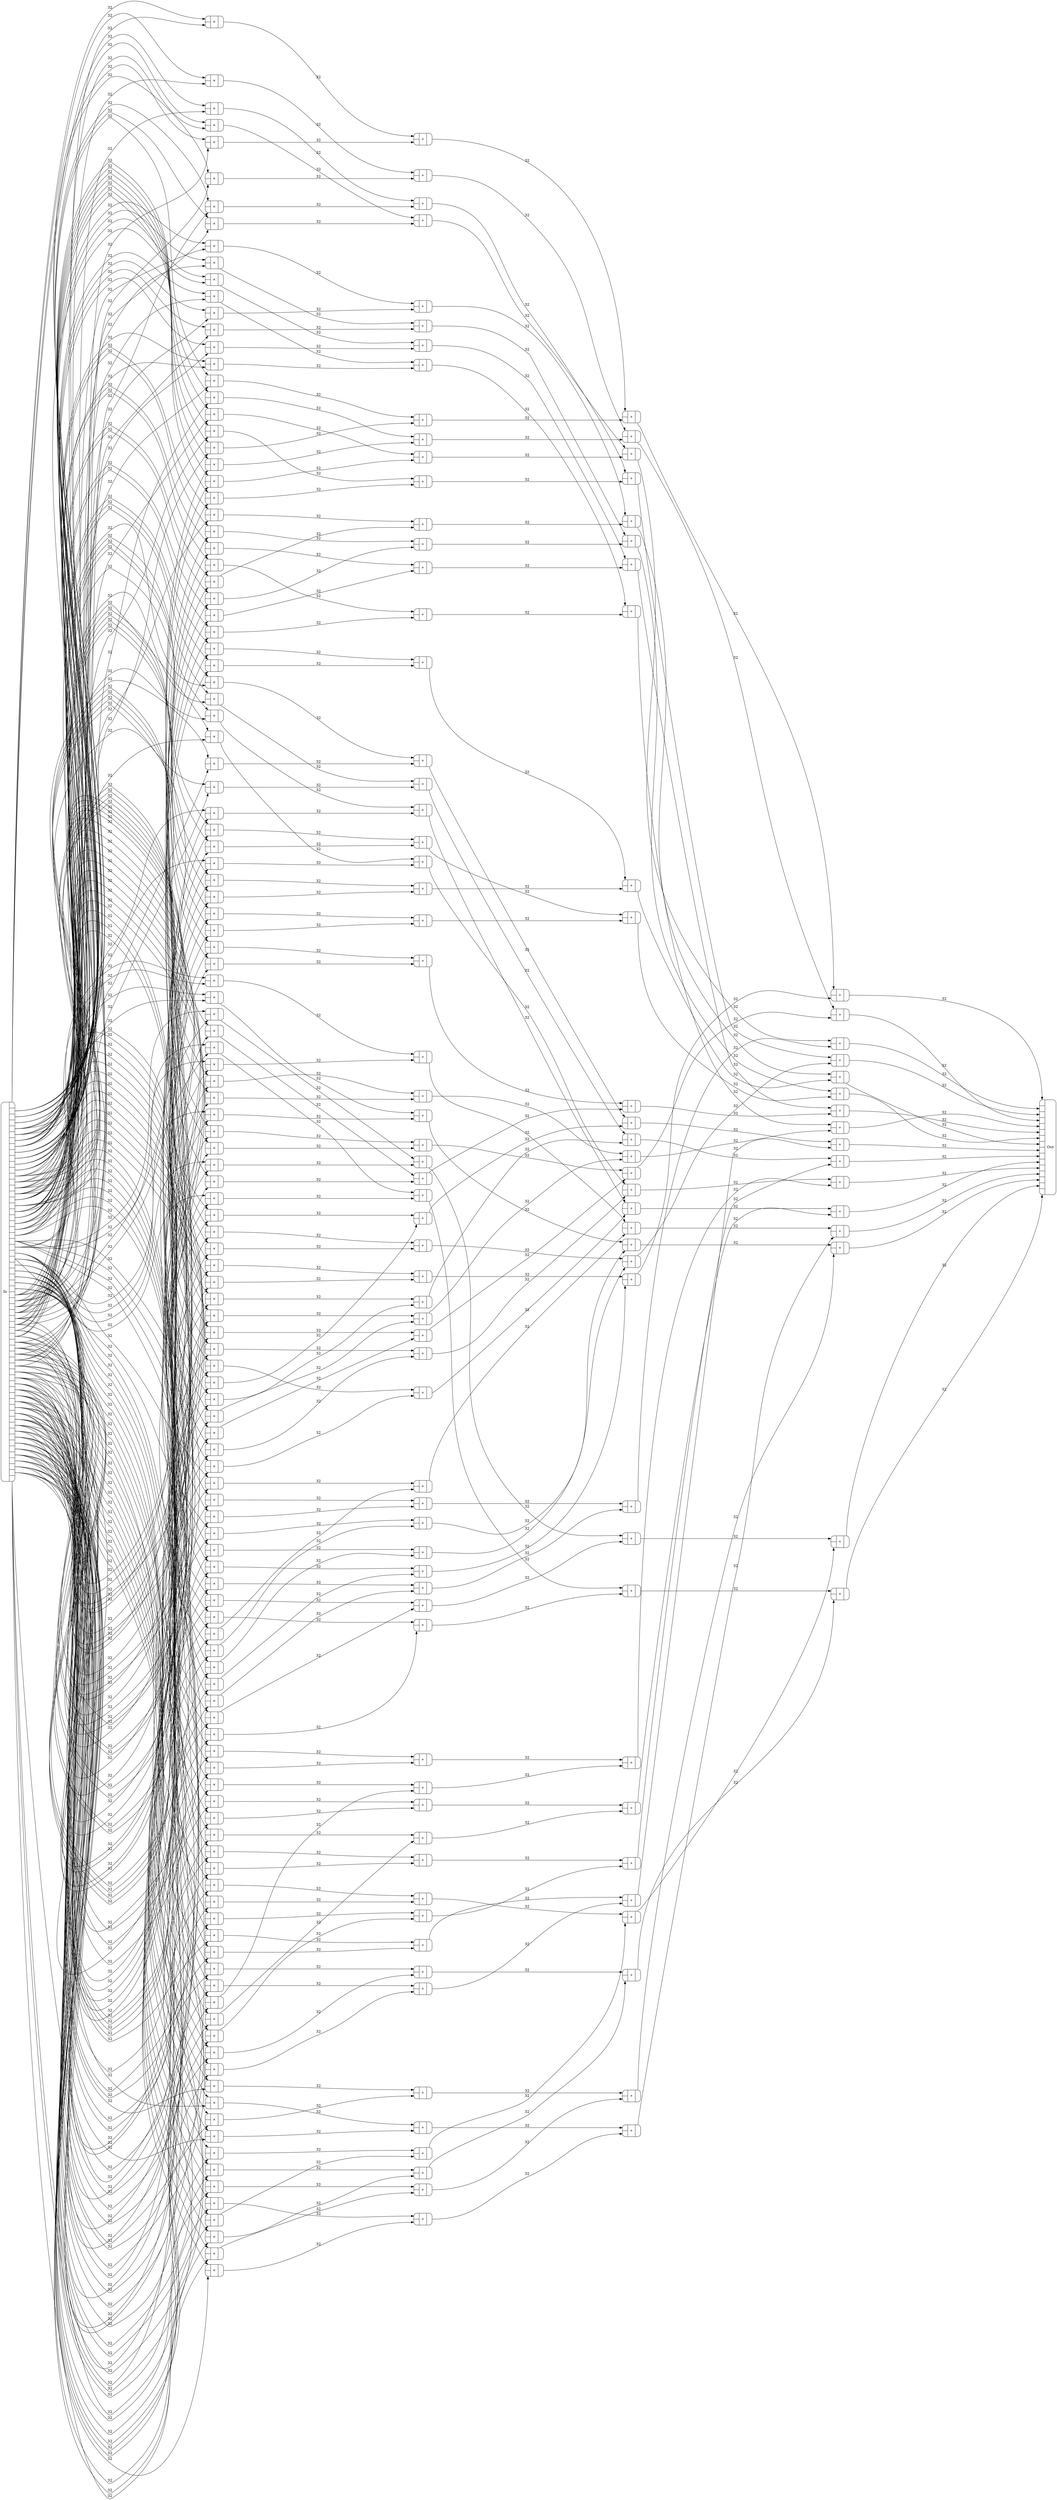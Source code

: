 digraph {
  rankdir=LR;
  node [shape=Mrecord];
  // ratio=1;
  ranksep=10;
  c0 [label="{In|{<Out0>|<Out1>|<Out2>|<Out3>|<Out4>|<Out5>|<Out6>|<Out7>|<Out8>|<Out9>|<Out10>|<Out11>|<Out12>|<Out13>|<Out14>|<Out15>|<Out16>|<Out17>|<Out18>|<Out19>|<Out20>|<Out21>|<Out22>|<Out23>|<Out24>|<Out25>|<Out26>|<Out27>|<Out28>|<Out29>|<Out30>|<Out31>|<Out32>|<Out33>|<Out34>|<Out35>|<Out36>|<Out37>|<Out38>|<Out39>|<Out40>|<Out41>|<Out42>|<Out43>|<Out44>|<Out45>|<Out46>|<Out47>|<Out48>|<Out49>|<Out50>|<Out51>|<Out52>|<Out53>|<Out54>|<Out55>|<Out56>|<Out57>|<Out58>|<Out59>|<Out60>|<Out61>|<Out62>|<Out63>}}"];
  c1 [label="{{<In0>|<In1>}|×|{<Out0>}}"];
  c2 [label="{{<In0>|<In1>}|×|{<Out0>}}"];
  c3 [label="{{<In0>|<In1>}|×|{<Out0>}}"];
  c4 [label="{{<In0>|<In1>}|×|{<Out0>}}"];
  c5 [label="{{<In0>|<In1>}|×|{<Out0>}}"];
  c6 [label="{{<In0>|<In1>}|×|{<Out0>}}"];
  c7 [label="{{<In0>|<In1>}|×|{<Out0>}}"];
  c8 [label="{{<In0>|<In1>}|×|{<Out0>}}"];
  c9 [label="{{<In0>|<In1>}|+|{<Out0>}}"];
  c10 [label="{{<In0>|<In1>}|+|{<Out0>}}"];
  c11 [label="{{<In0>|<In1>}|+|{<Out0>}}"];
  c12 [label="{{<In0>|<In1>}|+|{<Out0>}}"];
  c13 [label="{{<In0>|<In1>}|+|{<Out0>}}"];
  c14 [label="{{<In0>|<In1>}|+|{<Out0>}}"];
  c15 [label="{{<In0>|<In1>}|+|{<Out0>}}"];
  c16 [label="{{<In0>|<In1>}|×|{<Out0>}}"];
  c17 [label="{{<In0>|<In1>}|×|{<Out0>}}"];
  c18 [label="{{<In0>|<In1>}|×|{<Out0>}}"];
  c19 [label="{{<In0>|<In1>}|×|{<Out0>}}"];
  c20 [label="{{<In0>|<In1>}|×|{<Out0>}}"];
  c21 [label="{{<In0>|<In1>}|×|{<Out0>}}"];
  c22 [label="{{<In0>|<In1>}|×|{<Out0>}}"];
  c23 [label="{{<In0>|<In1>}|×|{<Out0>}}"];
  c24 [label="{{<In0>|<In1>}|+|{<Out0>}}"];
  c25 [label="{{<In0>|<In1>}|+|{<Out0>}}"];
  c26 [label="{{<In0>|<In1>}|+|{<Out0>}}"];
  c27 [label="{{<In0>|<In1>}|+|{<Out0>}}"];
  c28 [label="{{<In0>|<In1>}|+|{<Out0>}}"];
  c29 [label="{{<In0>|<In1>}|+|{<Out0>}}"];
  c30 [label="{{<In0>|<In1>}|+|{<Out0>}}"];
  c31 [label="{{<In0>|<In1>}|×|{<Out0>}}"];
  c32 [label="{{<In0>|<In1>}|×|{<Out0>}}"];
  c33 [label="{{<In0>|<In1>}|×|{<Out0>}}"];
  c34 [label="{{<In0>|<In1>}|×|{<Out0>}}"];
  c35 [label="{{<In0>|<In1>}|×|{<Out0>}}"];
  c36 [label="{{<In0>|<In1>}|×|{<Out0>}}"];
  c37 [label="{{<In0>|<In1>}|×|{<Out0>}}"];
  c38 [label="{{<In0>|<In1>}|×|{<Out0>}}"];
  c39 [label="{{<In0>|<In1>}|+|{<Out0>}}"];
  c40 [label="{{<In0>|<In1>}|+|{<Out0>}}"];
  c41 [label="{{<In0>|<In1>}|+|{<Out0>}}"];
  c42 [label="{{<In0>|<In1>}|+|{<Out0>}}"];
  c43 [label="{{<In0>|<In1>}|+|{<Out0>}}"];
  c44 [label="{{<In0>|<In1>}|+|{<Out0>}}"];
  c45 [label="{{<In0>|<In1>}|+|{<Out0>}}"];
  c46 [label="{{<In0>|<In1>}|×|{<Out0>}}"];
  c47 [label="{{<In0>|<In1>}|×|{<Out0>}}"];
  c48 [label="{{<In0>|<In1>}|×|{<Out0>}}"];
  c49 [label="{{<In0>|<In1>}|×|{<Out0>}}"];
  c50 [label="{{<In0>|<In1>}|×|{<Out0>}}"];
  c51 [label="{{<In0>|<In1>}|×|{<Out0>}}"];
  c52 [label="{{<In0>|<In1>}|×|{<Out0>}}"];
  c53 [label="{{<In0>|<In1>}|×|{<Out0>}}"];
  c54 [label="{{<In0>|<In1>}|+|{<Out0>}}"];
  c55 [label="{{<In0>|<In1>}|+|{<Out0>}}"];
  c56 [label="{{<In0>|<In1>}|+|{<Out0>}}"];
  c57 [label="{{<In0>|<In1>}|+|{<Out0>}}"];
  c58 [label="{{<In0>|<In1>}|+|{<Out0>}}"];
  c59 [label="{{<In0>|<In1>}|+|{<Out0>}}"];
  c60 [label="{{<In0>|<In1>}|+|{<Out0>}}"];
  c61 [label="{{<In0>|<In1>}|×|{<Out0>}}"];
  c62 [label="{{<In0>|<In1>}|×|{<Out0>}}"];
  c63 [label="{{<In0>|<In1>}|×|{<Out0>}}"];
  c64 [label="{{<In0>|<In1>}|×|{<Out0>}}"];
  c65 [label="{{<In0>|<In1>}|×|{<Out0>}}"];
  c66 [label="{{<In0>|<In1>}|×|{<Out0>}}"];
  c67 [label="{{<In0>|<In1>}|×|{<Out0>}}"];
  c68 [label="{{<In0>|<In1>}|×|{<Out0>}}"];
  c69 [label="{{<In0>|<In1>}|+|{<Out0>}}"];
  c70 [label="{{<In0>|<In1>}|+|{<Out0>}}"];
  c71 [label="{{<In0>|<In1>}|+|{<Out0>}}"];
  c72 [label="{{<In0>|<In1>}|+|{<Out0>}}"];
  c73 [label="{{<In0>|<In1>}|+|{<Out0>}}"];
  c74 [label="{{<In0>|<In1>}|+|{<Out0>}}"];
  c75 [label="{{<In0>|<In1>}|+|{<Out0>}}"];
  c76 [label="{{<In0>|<In1>}|×|{<Out0>}}"];
  c77 [label="{{<In0>|<In1>}|×|{<Out0>}}"];
  c78 [label="{{<In0>|<In1>}|×|{<Out0>}}"];
  c79 [label="{{<In0>|<In1>}|×|{<Out0>}}"];
  c80 [label="{{<In0>|<In1>}|×|{<Out0>}}"];
  c81 [label="{{<In0>|<In1>}|×|{<Out0>}}"];
  c82 [label="{{<In0>|<In1>}|×|{<Out0>}}"];
  c83 [label="{{<In0>|<In1>}|×|{<Out0>}}"];
  c84 [label="{{<In0>|<In1>}|+|{<Out0>}}"];
  c85 [label="{{<In0>|<In1>}|+|{<Out0>}}"];
  c86 [label="{{<In0>|<In1>}|+|{<Out0>}}"];
  c87 [label="{{<In0>|<In1>}|+|{<Out0>}}"];
  c88 [label="{{<In0>|<In1>}|+|{<Out0>}}"];
  c89 [label="{{<In0>|<In1>}|+|{<Out0>}}"];
  c90 [label="{{<In0>|<In1>}|+|{<Out0>}}"];
  c91 [label="{{<In0>|<In1>}|×|{<Out0>}}"];
  c92 [label="{{<In0>|<In1>}|×|{<Out0>}}"];
  c93 [label="{{<In0>|<In1>}|×|{<Out0>}}"];
  c94 [label="{{<In0>|<In1>}|×|{<Out0>}}"];
  c95 [label="{{<In0>|<In1>}|×|{<Out0>}}"];
  c96 [label="{{<In0>|<In1>}|×|{<Out0>}}"];
  c97 [label="{{<In0>|<In1>}|×|{<Out0>}}"];
  c98 [label="{{<In0>|<In1>}|×|{<Out0>}}"];
  c99 [label="{{<In0>|<In1>}|+|{<Out0>}}"];
  c100 [label="{{<In0>|<In1>}|+|{<Out0>}}"];
  c101 [label="{{<In0>|<In1>}|+|{<Out0>}}"];
  c102 [label="{{<In0>|<In1>}|+|{<Out0>}}"];
  c103 [label="{{<In0>|<In1>}|+|{<Out0>}}"];
  c104 [label="{{<In0>|<In1>}|+|{<Out0>}}"];
  c105 [label="{{<In0>|<In1>}|+|{<Out0>}}"];
  c106 [label="{{<In0>|<In1>}|×|{<Out0>}}"];
  c107 [label="{{<In0>|<In1>}|×|{<Out0>}}"];
  c108 [label="{{<In0>|<In1>}|×|{<Out0>}}"];
  c109 [label="{{<In0>|<In1>}|×|{<Out0>}}"];
  c110 [label="{{<In0>|<In1>}|×|{<Out0>}}"];
  c111 [label="{{<In0>|<In1>}|×|{<Out0>}}"];
  c112 [label="{{<In0>|<In1>}|×|{<Out0>}}"];
  c113 [label="{{<In0>|<In1>}|×|{<Out0>}}"];
  c114 [label="{{<In0>|<In1>}|+|{<Out0>}}"];
  c115 [label="{{<In0>|<In1>}|+|{<Out0>}}"];
  c116 [label="{{<In0>|<In1>}|+|{<Out0>}}"];
  c117 [label="{{<In0>|<In1>}|+|{<Out0>}}"];
  c118 [label="{{<In0>|<In1>}|+|{<Out0>}}"];
  c119 [label="{{<In0>|<In1>}|+|{<Out0>}}"];
  c120 [label="{{<In0>|<In1>}|+|{<Out0>}}"];
  c121 [label="{{<In0>|<In1>}|×|{<Out0>}}"];
  c122 [label="{{<In0>|<In1>}|×|{<Out0>}}"];
  c123 [label="{{<In0>|<In1>}|×|{<Out0>}}"];
  c124 [label="{{<In0>|<In1>}|×|{<Out0>}}"];
  c125 [label="{{<In0>|<In1>}|×|{<Out0>}}"];
  c126 [label="{{<In0>|<In1>}|×|{<Out0>}}"];
  c127 [label="{{<In0>|<In1>}|×|{<Out0>}}"];
  c128 [label="{{<In0>|<In1>}|×|{<Out0>}}"];
  c129 [label="{{<In0>|<In1>}|+|{<Out0>}}"];
  c130 [label="{{<In0>|<In1>}|+|{<Out0>}}"];
  c131 [label="{{<In0>|<In1>}|+|{<Out0>}}"];
  c132 [label="{{<In0>|<In1>}|+|{<Out0>}}"];
  c133 [label="{{<In0>|<In1>}|+|{<Out0>}}"];
  c134 [label="{{<In0>|<In1>}|+|{<Out0>}}"];
  c135 [label="{{<In0>|<In1>}|+|{<Out0>}}"];
  c136 [label="{{<In0>|<In1>}|×|{<Out0>}}"];
  c137 [label="{{<In0>|<In1>}|×|{<Out0>}}"];
  c138 [label="{{<In0>|<In1>}|×|{<Out0>}}"];
  c139 [label="{{<In0>|<In1>}|×|{<Out0>}}"];
  c140 [label="{{<In0>|<In1>}|×|{<Out0>}}"];
  c141 [label="{{<In0>|<In1>}|×|{<Out0>}}"];
  c142 [label="{{<In0>|<In1>}|×|{<Out0>}}"];
  c143 [label="{{<In0>|<In1>}|×|{<Out0>}}"];
  c144 [label="{{<In0>|<In1>}|+|{<Out0>}}"];
  c145 [label="{{<In0>|<In1>}|+|{<Out0>}}"];
  c146 [label="{{<In0>|<In1>}|+|{<Out0>}}"];
  c147 [label="{{<In0>|<In1>}|+|{<Out0>}}"];
  c148 [label="{{<In0>|<In1>}|+|{<Out0>}}"];
  c149 [label="{{<In0>|<In1>}|+|{<Out0>}}"];
  c150 [label="{{<In0>|<In1>}|+|{<Out0>}}"];
  c151 [label="{{<In0>|<In1>}|×|{<Out0>}}"];
  c152 [label="{{<In0>|<In1>}|×|{<Out0>}}"];
  c153 [label="{{<In0>|<In1>}|×|{<Out0>}}"];
  c154 [label="{{<In0>|<In1>}|×|{<Out0>}}"];
  c155 [label="{{<In0>|<In1>}|×|{<Out0>}}"];
  c156 [label="{{<In0>|<In1>}|×|{<Out0>}}"];
  c157 [label="{{<In0>|<In1>}|×|{<Out0>}}"];
  c158 [label="{{<In0>|<In1>}|×|{<Out0>}}"];
  c159 [label="{{<In0>|<In1>}|+|{<Out0>}}"];
  c160 [label="{{<In0>|<In1>}|+|{<Out0>}}"];
  c161 [label="{{<In0>|<In1>}|+|{<Out0>}}"];
  c162 [label="{{<In0>|<In1>}|+|{<Out0>}}"];
  c163 [label="{{<In0>|<In1>}|+|{<Out0>}}"];
  c164 [label="{{<In0>|<In1>}|+|{<Out0>}}"];
  c165 [label="{{<In0>|<In1>}|+|{<Out0>}}"];
  c166 [label="{{<In0>|<In1>}|×|{<Out0>}}"];
  c167 [label="{{<In0>|<In1>}|×|{<Out0>}}"];
  c168 [label="{{<In0>|<In1>}|×|{<Out0>}}"];
  c169 [label="{{<In0>|<In1>}|×|{<Out0>}}"];
  c170 [label="{{<In0>|<In1>}|×|{<Out0>}}"];
  c171 [label="{{<In0>|<In1>}|×|{<Out0>}}"];
  c172 [label="{{<In0>|<In1>}|×|{<Out0>}}"];
  c173 [label="{{<In0>|<In1>}|×|{<Out0>}}"];
  c174 [label="{{<In0>|<In1>}|+|{<Out0>}}"];
  c175 [label="{{<In0>|<In1>}|+|{<Out0>}}"];
  c176 [label="{{<In0>|<In1>}|+|{<Out0>}}"];
  c177 [label="{{<In0>|<In1>}|+|{<Out0>}}"];
  c178 [label="{{<In0>|<In1>}|+|{<Out0>}}"];
  c179 [label="{{<In0>|<In1>}|+|{<Out0>}}"];
  c180 [label="{{<In0>|<In1>}|+|{<Out0>}}"];
  c181 [label="{{<In0>|<In1>}|×|{<Out0>}}"];
  c182 [label="{{<In0>|<In1>}|×|{<Out0>}}"];
  c183 [label="{{<In0>|<In1>}|×|{<Out0>}}"];
  c184 [label="{{<In0>|<In1>}|×|{<Out0>}}"];
  c185 [label="{{<In0>|<In1>}|×|{<Out0>}}"];
  c186 [label="{{<In0>|<In1>}|×|{<Out0>}}"];
  c187 [label="{{<In0>|<In1>}|×|{<Out0>}}"];
  c188 [label="{{<In0>|<In1>}|×|{<Out0>}}"];
  c189 [label="{{<In0>|<In1>}|+|{<Out0>}}"];
  c190 [label="{{<In0>|<In1>}|+|{<Out0>}}"];
  c191 [label="{{<In0>|<In1>}|+|{<Out0>}}"];
  c192 [label="{{<In0>|<In1>}|+|{<Out0>}}"];
  c193 [label="{{<In0>|<In1>}|+|{<Out0>}}"];
  c194 [label="{{<In0>|<In1>}|+|{<Out0>}}"];
  c195 [label="{{<In0>|<In1>}|+|{<Out0>}}"];
  c196 [label="{{<In0>|<In1>}|×|{<Out0>}}"];
  c197 [label="{{<In0>|<In1>}|×|{<Out0>}}"];
  c198 [label="{{<In0>|<In1>}|×|{<Out0>}}"];
  c199 [label="{{<In0>|<In1>}|×|{<Out0>}}"];
  c200 [label="{{<In0>|<In1>}|×|{<Out0>}}"];
  c201 [label="{{<In0>|<In1>}|×|{<Out0>}}"];
  c202 [label="{{<In0>|<In1>}|×|{<Out0>}}"];
  c203 [label="{{<In0>|<In1>}|×|{<Out0>}}"];
  c204 [label="{{<In0>|<In1>}|+|{<Out0>}}"];
  c205 [label="{{<In0>|<In1>}|+|{<Out0>}}"];
  c206 [label="{{<In0>|<In1>}|+|{<Out0>}}"];
  c207 [label="{{<In0>|<In1>}|+|{<Out0>}}"];
  c208 [label="{{<In0>|<In1>}|+|{<Out0>}}"];
  c209 [label="{{<In0>|<In1>}|+|{<Out0>}}"];
  c210 [label="{{<In0>|<In1>}|+|{<Out0>}}"];
  c211 [label="{{<In0>|<In1>}|×|{<Out0>}}"];
  c212 [label="{{<In0>|<In1>}|×|{<Out0>}}"];
  c213 [label="{{<In0>|<In1>}|×|{<Out0>}}"];
  c214 [label="{{<In0>|<In1>}|×|{<Out0>}}"];
  c215 [label="{{<In0>|<In1>}|×|{<Out0>}}"];
  c216 [label="{{<In0>|<In1>}|×|{<Out0>}}"];
  c217 [label="{{<In0>|<In1>}|×|{<Out0>}}"];
  c218 [label="{{<In0>|<In1>}|×|{<Out0>}}"];
  c219 [label="{{<In0>|<In1>}|+|{<Out0>}}"];
  c220 [label="{{<In0>|<In1>}|+|{<Out0>}}"];
  c221 [label="{{<In0>|<In1>}|+|{<Out0>}}"];
  c222 [label="{{<In0>|<In1>}|+|{<Out0>}}"];
  c223 [label="{{<In0>|<In1>}|+|{<Out0>}}"];
  c224 [label="{{<In0>|<In1>}|+|{<Out0>}}"];
  c225 [label="{{<In0>|<In1>}|+|{<Out0>}}"];
  c226 [label="{{<In0>|<In1>}|×|{<Out0>}}"];
  c227 [label="{{<In0>|<In1>}|×|{<Out0>}}"];
  c228 [label="{{<In0>|<In1>}|×|{<Out0>}}"];
  c229 [label="{{<In0>|<In1>}|×|{<Out0>}}"];
  c230 [label="{{<In0>|<In1>}|×|{<Out0>}}"];
  c231 [label="{{<In0>|<In1>}|×|{<Out0>}}"];
  c232 [label="{{<In0>|<In1>}|×|{<Out0>}}"];
  c233 [label="{{<In0>|<In1>}|×|{<Out0>}}"];
  c234 [label="{{<In0>|<In1>}|+|{<Out0>}}"];
  c235 [label="{{<In0>|<In1>}|+|{<Out0>}}"];
  c236 [label="{{<In0>|<In1>}|+|{<Out0>}}"];
  c237 [label="{{<In0>|<In1>}|+|{<Out0>}}"];
  c238 [label="{{<In0>|<In1>}|+|{<Out0>}}"];
  c239 [label="{{<In0>|<In1>}|+|{<Out0>}}"];
  c240 [label="{{<In0>|<In1>}|+|{<Out0>}}"];
  c241 [label="{{<In0>|<In1>|<In2>|<In3>|<In4>|<In5>|<In6>|<In7>|<In8>|<In9>|<In10>|<In11>|<In12>|<In13>|<In14>|<In15>}|Out}"];
  c0:Out0 -> c1:In0 [label="32"];
  c0:Out32 -> c1:In1 [label="32"];
  c0:Out1 -> c2:In0 [label="32"];
  c0:Out36 -> c2:In1 [label="32"];
  c0:Out2 -> c3:In0 [label="32"];
  c0:Out40 -> c3:In1 [label="32"];
  c0:Out3 -> c4:In0 [label="32"];
  c0:Out44 -> c4:In1 [label="32"];
  c0:Out4 -> c5:In0 [label="32"];
  c0:Out48 -> c5:In1 [label="32"];
  c0:Out5 -> c6:In0 [label="32"];
  c0:Out52 -> c6:In1 [label="32"];
  c0:Out6 -> c7:In0 [label="32"];
  c0:Out56 -> c7:In1 [label="32"];
  c0:Out7 -> c8:In0 [label="32"];
  c0:Out60 -> c8:In1 [label="32"];
  c1:Out0 -> c9:In0 [label="32"];
  c2:Out0 -> c9:In1 [label="32"];
  c3:Out0 -> c10:In0 [label="32"];
  c4:Out0 -> c10:In1 [label="32"];
  c9:Out0 -> c11:In0 [label="32"];
  c10:Out0 -> c11:In1 [label="32"];
  c5:Out0 -> c12:In0 [label="32"];
  c6:Out0 -> c12:In1 [label="32"];
  c7:Out0 -> c13:In0 [label="32"];
  c8:Out0 -> c13:In1 [label="32"];
  c12:Out0 -> c14:In0 [label="32"];
  c13:Out0 -> c14:In1 [label="32"];
  c11:Out0 -> c15:In0 [label="32"];
  c14:Out0 -> c15:In1 [label="32"];
  c0:Out8 -> c16:In0 [label="32"];
  c0:Out32 -> c16:In1 [label="32"];
  c0:Out9 -> c17:In0 [label="32"];
  c0:Out36 -> c17:In1 [label="32"];
  c0:Out10 -> c18:In0 [label="32"];
  c0:Out40 -> c18:In1 [label="32"];
  c0:Out11 -> c19:In0 [label="32"];
  c0:Out44 -> c19:In1 [label="32"];
  c0:Out12 -> c20:In0 [label="32"];
  c0:Out48 -> c20:In1 [label="32"];
  c0:Out13 -> c21:In0 [label="32"];
  c0:Out52 -> c21:In1 [label="32"];
  c0:Out14 -> c22:In0 [label="32"];
  c0:Out56 -> c22:In1 [label="32"];
  c0:Out15 -> c23:In0 [label="32"];
  c0:Out60 -> c23:In1 [label="32"];
  c16:Out0 -> c24:In0 [label="32"];
  c17:Out0 -> c24:In1 [label="32"];
  c18:Out0 -> c25:In0 [label="32"];
  c19:Out0 -> c25:In1 [label="32"];
  c24:Out0 -> c26:In0 [label="32"];
  c25:Out0 -> c26:In1 [label="32"];
  c20:Out0 -> c27:In0 [label="32"];
  c21:Out0 -> c27:In1 [label="32"];
  c22:Out0 -> c28:In0 [label="32"];
  c23:Out0 -> c28:In1 [label="32"];
  c27:Out0 -> c29:In0 [label="32"];
  c28:Out0 -> c29:In1 [label="32"];
  c26:Out0 -> c30:In0 [label="32"];
  c29:Out0 -> c30:In1 [label="32"];
  c0:Out16 -> c31:In0 [label="32"];
  c0:Out32 -> c31:In1 [label="32"];
  c0:Out17 -> c32:In0 [label="32"];
  c0:Out36 -> c32:In1 [label="32"];
  c0:Out18 -> c33:In0 [label="32"];
  c0:Out40 -> c33:In1 [label="32"];
  c0:Out19 -> c34:In0 [label="32"];
  c0:Out44 -> c34:In1 [label="32"];
  c0:Out20 -> c35:In0 [label="32"];
  c0:Out48 -> c35:In1 [label="32"];
  c0:Out21 -> c36:In0 [label="32"];
  c0:Out52 -> c36:In1 [label="32"];
  c0:Out22 -> c37:In0 [label="32"];
  c0:Out56 -> c37:In1 [label="32"];
  c0:Out23 -> c38:In0 [label="32"];
  c0:Out60 -> c38:In1 [label="32"];
  c31:Out0 -> c39:In0 [label="32"];
  c32:Out0 -> c39:In1 [label="32"];
  c33:Out0 -> c40:In0 [label="32"];
  c34:Out0 -> c40:In1 [label="32"];
  c39:Out0 -> c41:In0 [label="32"];
  c40:Out0 -> c41:In1 [label="32"];
  c35:Out0 -> c42:In0 [label="32"];
  c36:Out0 -> c42:In1 [label="32"];
  c37:Out0 -> c43:In0 [label="32"];
  c38:Out0 -> c43:In1 [label="32"];
  c42:Out0 -> c44:In0 [label="32"];
  c43:Out0 -> c44:In1 [label="32"];
  c41:Out0 -> c45:In0 [label="32"];
  c44:Out0 -> c45:In1 [label="32"];
  c0:Out24 -> c46:In0 [label="32"];
  c0:Out32 -> c46:In1 [label="32"];
  c0:Out25 -> c47:In0 [label="32"];
  c0:Out36 -> c47:In1 [label="32"];
  c0:Out26 -> c48:In0 [label="32"];
  c0:Out40 -> c48:In1 [label="32"];
  c0:Out27 -> c49:In0 [label="32"];
  c0:Out44 -> c49:In1 [label="32"];
  c0:Out28 -> c50:In0 [label="32"];
  c0:Out48 -> c50:In1 [label="32"];
  c0:Out29 -> c51:In0 [label="32"];
  c0:Out52 -> c51:In1 [label="32"];
  c0:Out30 -> c52:In0 [label="32"];
  c0:Out56 -> c52:In1 [label="32"];
  c0:Out31 -> c53:In0 [label="32"];
  c0:Out60 -> c53:In1 [label="32"];
  c46:Out0 -> c54:In0 [label="32"];
  c47:Out0 -> c54:In1 [label="32"];
  c48:Out0 -> c55:In0 [label="32"];
  c49:Out0 -> c55:In1 [label="32"];
  c54:Out0 -> c56:In0 [label="32"];
  c55:Out0 -> c56:In1 [label="32"];
  c50:Out0 -> c57:In0 [label="32"];
  c51:Out0 -> c57:In1 [label="32"];
  c52:Out0 -> c58:In0 [label="32"];
  c53:Out0 -> c58:In1 [label="32"];
  c57:Out0 -> c59:In0 [label="32"];
  c58:Out0 -> c59:In1 [label="32"];
  c56:Out0 -> c60:In0 [label="32"];
  c59:Out0 -> c60:In1 [label="32"];
  c0:Out0 -> c61:In0 [label="32"];
  c0:Out33 -> c61:In1 [label="32"];
  c0:Out1 -> c62:In0 [label="32"];
  c0:Out37 -> c62:In1 [label="32"];
  c0:Out2 -> c63:In0 [label="32"];
  c0:Out41 -> c63:In1 [label="32"];
  c0:Out3 -> c64:In0 [label="32"];
  c0:Out45 -> c64:In1 [label="32"];
  c0:Out4 -> c65:In0 [label="32"];
  c0:Out49 -> c65:In1 [label="32"];
  c0:Out5 -> c66:In0 [label="32"];
  c0:Out53 -> c66:In1 [label="32"];
  c0:Out6 -> c67:In0 [label="32"];
  c0:Out57 -> c67:In1 [label="32"];
  c0:Out7 -> c68:In0 [label="32"];
  c0:Out61 -> c68:In1 [label="32"];
  c61:Out0 -> c69:In0 [label="32"];
  c62:Out0 -> c69:In1 [label="32"];
  c63:Out0 -> c70:In0 [label="32"];
  c64:Out0 -> c70:In1 [label="32"];
  c69:Out0 -> c71:In0 [label="32"];
  c70:Out0 -> c71:In1 [label="32"];
  c65:Out0 -> c72:In0 [label="32"];
  c66:Out0 -> c72:In1 [label="32"];
  c67:Out0 -> c73:In0 [label="32"];
  c68:Out0 -> c73:In1 [label="32"];
  c72:Out0 -> c74:In0 [label="32"];
  c73:Out0 -> c74:In1 [label="32"];
  c71:Out0 -> c75:In0 [label="32"];
  c74:Out0 -> c75:In1 [label="32"];
  c0:Out8 -> c76:In0 [label="32"];
  c0:Out33 -> c76:In1 [label="32"];
  c0:Out9 -> c77:In0 [label="32"];
  c0:Out37 -> c77:In1 [label="32"];
  c0:Out10 -> c78:In0 [label="32"];
  c0:Out41 -> c78:In1 [label="32"];
  c0:Out11 -> c79:In0 [label="32"];
  c0:Out45 -> c79:In1 [label="32"];
  c0:Out12 -> c80:In0 [label="32"];
  c0:Out49 -> c80:In1 [label="32"];
  c0:Out13 -> c81:In0 [label="32"];
  c0:Out53 -> c81:In1 [label="32"];
  c0:Out14 -> c82:In0 [label="32"];
  c0:Out57 -> c82:In1 [label="32"];
  c0:Out15 -> c83:In0 [label="32"];
  c0:Out61 -> c83:In1 [label="32"];
  c76:Out0 -> c84:In0 [label="32"];
  c77:Out0 -> c84:In1 [label="32"];
  c78:Out0 -> c85:In0 [label="32"];
  c79:Out0 -> c85:In1 [label="32"];
  c84:Out0 -> c86:In0 [label="32"];
  c85:Out0 -> c86:In1 [label="32"];
  c80:Out0 -> c87:In0 [label="32"];
  c81:Out0 -> c87:In1 [label="32"];
  c82:Out0 -> c88:In0 [label="32"];
  c83:Out0 -> c88:In1 [label="32"];
  c87:Out0 -> c89:In0 [label="32"];
  c88:Out0 -> c89:In1 [label="32"];
  c86:Out0 -> c90:In0 [label="32"];
  c89:Out0 -> c90:In1 [label="32"];
  c0:Out16 -> c91:In0 [label="32"];
  c0:Out33 -> c91:In1 [label="32"];
  c0:Out17 -> c92:In0 [label="32"];
  c0:Out37 -> c92:In1 [label="32"];
  c0:Out18 -> c93:In0 [label="32"];
  c0:Out41 -> c93:In1 [label="32"];
  c0:Out19 -> c94:In0 [label="32"];
  c0:Out45 -> c94:In1 [label="32"];
  c0:Out20 -> c95:In0 [label="32"];
  c0:Out49 -> c95:In1 [label="32"];
  c0:Out21 -> c96:In0 [label="32"];
  c0:Out53 -> c96:In1 [label="32"];
  c0:Out22 -> c97:In0 [label="32"];
  c0:Out57 -> c97:In1 [label="32"];
  c0:Out23 -> c98:In0 [label="32"];
  c0:Out61 -> c98:In1 [label="32"];
  c91:Out0 -> c99:In0 [label="32"];
  c92:Out0 -> c99:In1 [label="32"];
  c93:Out0 -> c100:In0 [label="32"];
  c94:Out0 -> c100:In1 [label="32"];
  c99:Out0 -> c101:In0 [label="32"];
  c100:Out0 -> c101:In1 [label="32"];
  c95:Out0 -> c102:In0 [label="32"];
  c96:Out0 -> c102:In1 [label="32"];
  c97:Out0 -> c103:In0 [label="32"];
  c98:Out0 -> c103:In1 [label="32"];
  c102:Out0 -> c104:In0 [label="32"];
  c103:Out0 -> c104:In1 [label="32"];
  c101:Out0 -> c105:In0 [label="32"];
  c104:Out0 -> c105:In1 [label="32"];
  c0:Out24 -> c106:In0 [label="32"];
  c0:Out33 -> c106:In1 [label="32"];
  c0:Out25 -> c107:In0 [label="32"];
  c0:Out37 -> c107:In1 [label="32"];
  c0:Out26 -> c108:In0 [label="32"];
  c0:Out41 -> c108:In1 [label="32"];
  c0:Out27 -> c109:In0 [label="32"];
  c0:Out45 -> c109:In1 [label="32"];
  c0:Out28 -> c110:In0 [label="32"];
  c0:Out49 -> c110:In1 [label="32"];
  c0:Out29 -> c111:In0 [label="32"];
  c0:Out53 -> c111:In1 [label="32"];
  c0:Out30 -> c112:In0 [label="32"];
  c0:Out57 -> c112:In1 [label="32"];
  c0:Out31 -> c113:In0 [label="32"];
  c0:Out61 -> c113:In1 [label="32"];
  c106:Out0 -> c114:In0 [label="32"];
  c107:Out0 -> c114:In1 [label="32"];
  c108:Out0 -> c115:In0 [label="32"];
  c109:Out0 -> c115:In1 [label="32"];
  c114:Out0 -> c116:In0 [label="32"];
  c115:Out0 -> c116:In1 [label="32"];
  c110:Out0 -> c117:In0 [label="32"];
  c111:Out0 -> c117:In1 [label="32"];
  c112:Out0 -> c118:In0 [label="32"];
  c113:Out0 -> c118:In1 [label="32"];
  c117:Out0 -> c119:In0 [label="32"];
  c118:Out0 -> c119:In1 [label="32"];
  c116:Out0 -> c120:In0 [label="32"];
  c119:Out0 -> c120:In1 [label="32"];
  c0:Out0 -> c121:In0 [label="32"];
  c0:Out34 -> c121:In1 [label="32"];
  c0:Out1 -> c122:In0 [label="32"];
  c0:Out38 -> c122:In1 [label="32"];
  c0:Out2 -> c123:In0 [label="32"];
  c0:Out42 -> c123:In1 [label="32"];
  c0:Out3 -> c124:In0 [label="32"];
  c0:Out46 -> c124:In1 [label="32"];
  c0:Out4 -> c125:In0 [label="32"];
  c0:Out50 -> c125:In1 [label="32"];
  c0:Out5 -> c126:In0 [label="32"];
  c0:Out54 -> c126:In1 [label="32"];
  c0:Out6 -> c127:In0 [label="32"];
  c0:Out58 -> c127:In1 [label="32"];
  c0:Out7 -> c128:In0 [label="32"];
  c0:Out62 -> c128:In1 [label="32"];
  c121:Out0 -> c129:In0 [label="32"];
  c122:Out0 -> c129:In1 [label="32"];
  c123:Out0 -> c130:In0 [label="32"];
  c124:Out0 -> c130:In1 [label="32"];
  c129:Out0 -> c131:In0 [label="32"];
  c130:Out0 -> c131:In1 [label="32"];
  c125:Out0 -> c132:In0 [label="32"];
  c126:Out0 -> c132:In1 [label="32"];
  c127:Out0 -> c133:In0 [label="32"];
  c128:Out0 -> c133:In1 [label="32"];
  c132:Out0 -> c134:In0 [label="32"];
  c133:Out0 -> c134:In1 [label="32"];
  c131:Out0 -> c135:In0 [label="32"];
  c134:Out0 -> c135:In1 [label="32"];
  c0:Out8 -> c136:In0 [label="32"];
  c0:Out34 -> c136:In1 [label="32"];
  c0:Out9 -> c137:In0 [label="32"];
  c0:Out38 -> c137:In1 [label="32"];
  c0:Out10 -> c138:In0 [label="32"];
  c0:Out42 -> c138:In1 [label="32"];
  c0:Out11 -> c139:In0 [label="32"];
  c0:Out46 -> c139:In1 [label="32"];
  c0:Out12 -> c140:In0 [label="32"];
  c0:Out50 -> c140:In1 [label="32"];
  c0:Out13 -> c141:In0 [label="32"];
  c0:Out54 -> c141:In1 [label="32"];
  c0:Out14 -> c142:In0 [label="32"];
  c0:Out58 -> c142:In1 [label="32"];
  c0:Out15 -> c143:In0 [label="32"];
  c0:Out62 -> c143:In1 [label="32"];
  c136:Out0 -> c144:In0 [label="32"];
  c137:Out0 -> c144:In1 [label="32"];
  c138:Out0 -> c145:In0 [label="32"];
  c139:Out0 -> c145:In1 [label="32"];
  c144:Out0 -> c146:In0 [label="32"];
  c145:Out0 -> c146:In1 [label="32"];
  c140:Out0 -> c147:In0 [label="32"];
  c141:Out0 -> c147:In1 [label="32"];
  c142:Out0 -> c148:In0 [label="32"];
  c143:Out0 -> c148:In1 [label="32"];
  c147:Out0 -> c149:In0 [label="32"];
  c148:Out0 -> c149:In1 [label="32"];
  c146:Out0 -> c150:In0 [label="32"];
  c149:Out0 -> c150:In1 [label="32"];
  c0:Out16 -> c151:In0 [label="32"];
  c0:Out34 -> c151:In1 [label="32"];
  c0:Out17 -> c152:In0 [label="32"];
  c0:Out38 -> c152:In1 [label="32"];
  c0:Out18 -> c153:In0 [label="32"];
  c0:Out42 -> c153:In1 [label="32"];
  c0:Out19 -> c154:In0 [label="32"];
  c0:Out46 -> c154:In1 [label="32"];
  c0:Out20 -> c155:In0 [label="32"];
  c0:Out50 -> c155:In1 [label="32"];
  c0:Out21 -> c156:In0 [label="32"];
  c0:Out54 -> c156:In1 [label="32"];
  c0:Out22 -> c157:In0 [label="32"];
  c0:Out58 -> c157:In1 [label="32"];
  c0:Out23 -> c158:In0 [label="32"];
  c0:Out62 -> c158:In1 [label="32"];
  c151:Out0 -> c159:In0 [label="32"];
  c152:Out0 -> c159:In1 [label="32"];
  c153:Out0 -> c160:In0 [label="32"];
  c154:Out0 -> c160:In1 [label="32"];
  c159:Out0 -> c161:In0 [label="32"];
  c160:Out0 -> c161:In1 [label="32"];
  c155:Out0 -> c162:In0 [label="32"];
  c156:Out0 -> c162:In1 [label="32"];
  c157:Out0 -> c163:In0 [label="32"];
  c158:Out0 -> c163:In1 [label="32"];
  c162:Out0 -> c164:In0 [label="32"];
  c163:Out0 -> c164:In1 [label="32"];
  c161:Out0 -> c165:In0 [label="32"];
  c164:Out0 -> c165:In1 [label="32"];
  c0:Out24 -> c166:In0 [label="32"];
  c0:Out34 -> c166:In1 [label="32"];
  c0:Out25 -> c167:In0 [label="32"];
  c0:Out38 -> c167:In1 [label="32"];
  c0:Out26 -> c168:In0 [label="32"];
  c0:Out42 -> c168:In1 [label="32"];
  c0:Out27 -> c169:In0 [label="32"];
  c0:Out46 -> c169:In1 [label="32"];
  c0:Out28 -> c170:In0 [label="32"];
  c0:Out50 -> c170:In1 [label="32"];
  c0:Out29 -> c171:In0 [label="32"];
  c0:Out54 -> c171:In1 [label="32"];
  c0:Out30 -> c172:In0 [label="32"];
  c0:Out58 -> c172:In1 [label="32"];
  c0:Out31 -> c173:In0 [label="32"];
  c0:Out62 -> c173:In1 [label="32"];
  c166:Out0 -> c174:In0 [label="32"];
  c167:Out0 -> c174:In1 [label="32"];
  c168:Out0 -> c175:In0 [label="32"];
  c169:Out0 -> c175:In1 [label="32"];
  c174:Out0 -> c176:In0 [label="32"];
  c175:Out0 -> c176:In1 [label="32"];
  c170:Out0 -> c177:In0 [label="32"];
  c171:Out0 -> c177:In1 [label="32"];
  c172:Out0 -> c178:In0 [label="32"];
  c173:Out0 -> c178:In1 [label="32"];
  c177:Out0 -> c179:In0 [label="32"];
  c178:Out0 -> c179:In1 [label="32"];
  c176:Out0 -> c180:In0 [label="32"];
  c179:Out0 -> c180:In1 [label="32"];
  c0:Out0 -> c181:In0 [label="32"];
  c0:Out35 -> c181:In1 [label="32"];
  c0:Out1 -> c182:In0 [label="32"];
  c0:Out39 -> c182:In1 [label="32"];
  c0:Out2 -> c183:In0 [label="32"];
  c0:Out43 -> c183:In1 [label="32"];
  c0:Out3 -> c184:In0 [label="32"];
  c0:Out47 -> c184:In1 [label="32"];
  c0:Out4 -> c185:In0 [label="32"];
  c0:Out51 -> c185:In1 [label="32"];
  c0:Out5 -> c186:In0 [label="32"];
  c0:Out55 -> c186:In1 [label="32"];
  c0:Out6 -> c187:In0 [label="32"];
  c0:Out59 -> c187:In1 [label="32"];
  c0:Out7 -> c188:In0 [label="32"];
  c0:Out63 -> c188:In1 [label="32"];
  c181:Out0 -> c189:In0 [label="32"];
  c182:Out0 -> c189:In1 [label="32"];
  c183:Out0 -> c190:In0 [label="32"];
  c184:Out0 -> c190:In1 [label="32"];
  c189:Out0 -> c191:In0 [label="32"];
  c190:Out0 -> c191:In1 [label="32"];
  c185:Out0 -> c192:In0 [label="32"];
  c186:Out0 -> c192:In1 [label="32"];
  c187:Out0 -> c193:In0 [label="32"];
  c188:Out0 -> c193:In1 [label="32"];
  c192:Out0 -> c194:In0 [label="32"];
  c193:Out0 -> c194:In1 [label="32"];
  c191:Out0 -> c195:In0 [label="32"];
  c194:Out0 -> c195:In1 [label="32"];
  c0:Out8 -> c196:In0 [label="32"];
  c0:Out35 -> c196:In1 [label="32"];
  c0:Out9 -> c197:In0 [label="32"];
  c0:Out39 -> c197:In1 [label="32"];
  c0:Out10 -> c198:In0 [label="32"];
  c0:Out43 -> c198:In1 [label="32"];
  c0:Out11 -> c199:In0 [label="32"];
  c0:Out47 -> c199:In1 [label="32"];
  c0:Out12 -> c200:In0 [label="32"];
  c0:Out51 -> c200:In1 [label="32"];
  c0:Out13 -> c201:In0 [label="32"];
  c0:Out55 -> c201:In1 [label="32"];
  c0:Out14 -> c202:In0 [label="32"];
  c0:Out59 -> c202:In1 [label="32"];
  c0:Out15 -> c203:In0 [label="32"];
  c0:Out63 -> c203:In1 [label="32"];
  c196:Out0 -> c204:In0 [label="32"];
  c197:Out0 -> c204:In1 [label="32"];
  c198:Out0 -> c205:In0 [label="32"];
  c199:Out0 -> c205:In1 [label="32"];
  c204:Out0 -> c206:In0 [label="32"];
  c205:Out0 -> c206:In1 [label="32"];
  c200:Out0 -> c207:In0 [label="32"];
  c201:Out0 -> c207:In1 [label="32"];
  c202:Out0 -> c208:In0 [label="32"];
  c203:Out0 -> c208:In1 [label="32"];
  c207:Out0 -> c209:In0 [label="32"];
  c208:Out0 -> c209:In1 [label="32"];
  c206:Out0 -> c210:In0 [label="32"];
  c209:Out0 -> c210:In1 [label="32"];
  c0:Out16 -> c211:In0 [label="32"];
  c0:Out35 -> c211:In1 [label="32"];
  c0:Out17 -> c212:In0 [label="32"];
  c0:Out39 -> c212:In1 [label="32"];
  c0:Out18 -> c213:In0 [label="32"];
  c0:Out43 -> c213:In1 [label="32"];
  c0:Out19 -> c214:In0 [label="32"];
  c0:Out47 -> c214:In1 [label="32"];
  c0:Out20 -> c215:In0 [label="32"];
  c0:Out51 -> c215:In1 [label="32"];
  c0:Out21 -> c216:In0 [label="32"];
  c0:Out55 -> c216:In1 [label="32"];
  c0:Out22 -> c217:In0 [label="32"];
  c0:Out59 -> c217:In1 [label="32"];
  c0:Out23 -> c218:In0 [label="32"];
  c0:Out63 -> c218:In1 [label="32"];
  c211:Out0 -> c219:In0 [label="32"];
  c212:Out0 -> c219:In1 [label="32"];
  c213:Out0 -> c220:In0 [label="32"];
  c214:Out0 -> c220:In1 [label="32"];
  c219:Out0 -> c221:In0 [label="32"];
  c220:Out0 -> c221:In1 [label="32"];
  c215:Out0 -> c222:In0 [label="32"];
  c216:Out0 -> c222:In1 [label="32"];
  c217:Out0 -> c223:In0 [label="32"];
  c218:Out0 -> c223:In1 [label="32"];
  c222:Out0 -> c224:In0 [label="32"];
  c223:Out0 -> c224:In1 [label="32"];
  c221:Out0 -> c225:In0 [label="32"];
  c224:Out0 -> c225:In1 [label="32"];
  c0:Out24 -> c226:In0 [label="32"];
  c0:Out35 -> c226:In1 [label="32"];
  c0:Out25 -> c227:In0 [label="32"];
  c0:Out39 -> c227:In1 [label="32"];
  c0:Out26 -> c228:In0 [label="32"];
  c0:Out43 -> c228:In1 [label="32"];
  c0:Out27 -> c229:In0 [label="32"];
  c0:Out47 -> c229:In1 [label="32"];
  c0:Out28 -> c230:In0 [label="32"];
  c0:Out51 -> c230:In1 [label="32"];
  c0:Out29 -> c231:In0 [label="32"];
  c0:Out55 -> c231:In1 [label="32"];
  c0:Out30 -> c232:In0 [label="32"];
  c0:Out59 -> c232:In1 [label="32"];
  c0:Out31 -> c233:In0 [label="32"];
  c0:Out63 -> c233:In1 [label="32"];
  c226:Out0 -> c234:In0 [label="32"];
  c227:Out0 -> c234:In1 [label="32"];
  c228:Out0 -> c235:In0 [label="32"];
  c229:Out0 -> c235:In1 [label="32"];
  c234:Out0 -> c236:In0 [label="32"];
  c235:Out0 -> c236:In1 [label="32"];
  c230:Out0 -> c237:In0 [label="32"];
  c231:Out0 -> c237:In1 [label="32"];
  c232:Out0 -> c238:In0 [label="32"];
  c233:Out0 -> c238:In1 [label="32"];
  c237:Out0 -> c239:In0 [label="32"];
  c238:Out0 -> c239:In1 [label="32"];
  c236:Out0 -> c240:In0 [label="32"];
  c239:Out0 -> c240:In1 [label="32"];
  c15:Out0 -> c241:In0 [label="32"];
  c75:Out0 -> c241:In1 [label="32"];
  c135:Out0 -> c241:In2 [label="32"];
  c195:Out0 -> c241:In3 [label="32"];
  c30:Out0 -> c241:In4 [label="32"];
  c90:Out0 -> c241:In5 [label="32"];
  c150:Out0 -> c241:In6 [label="32"];
  c210:Out0 -> c241:In7 [label="32"];
  c45:Out0 -> c241:In8 [label="32"];
  c105:Out0 -> c241:In9 [label="32"];
  c165:Out0 -> c241:In10 [label="32"];
  c225:Out0 -> c241:In11 [label="32"];
  c60:Out0 -> c241:In12 [label="32"];
  c120:Out0 -> c241:In13 [label="32"];
  c180:Out0 -> c241:In14 [label="32"];
  c240:Out0 -> c241:In15 [label="32"];
}
